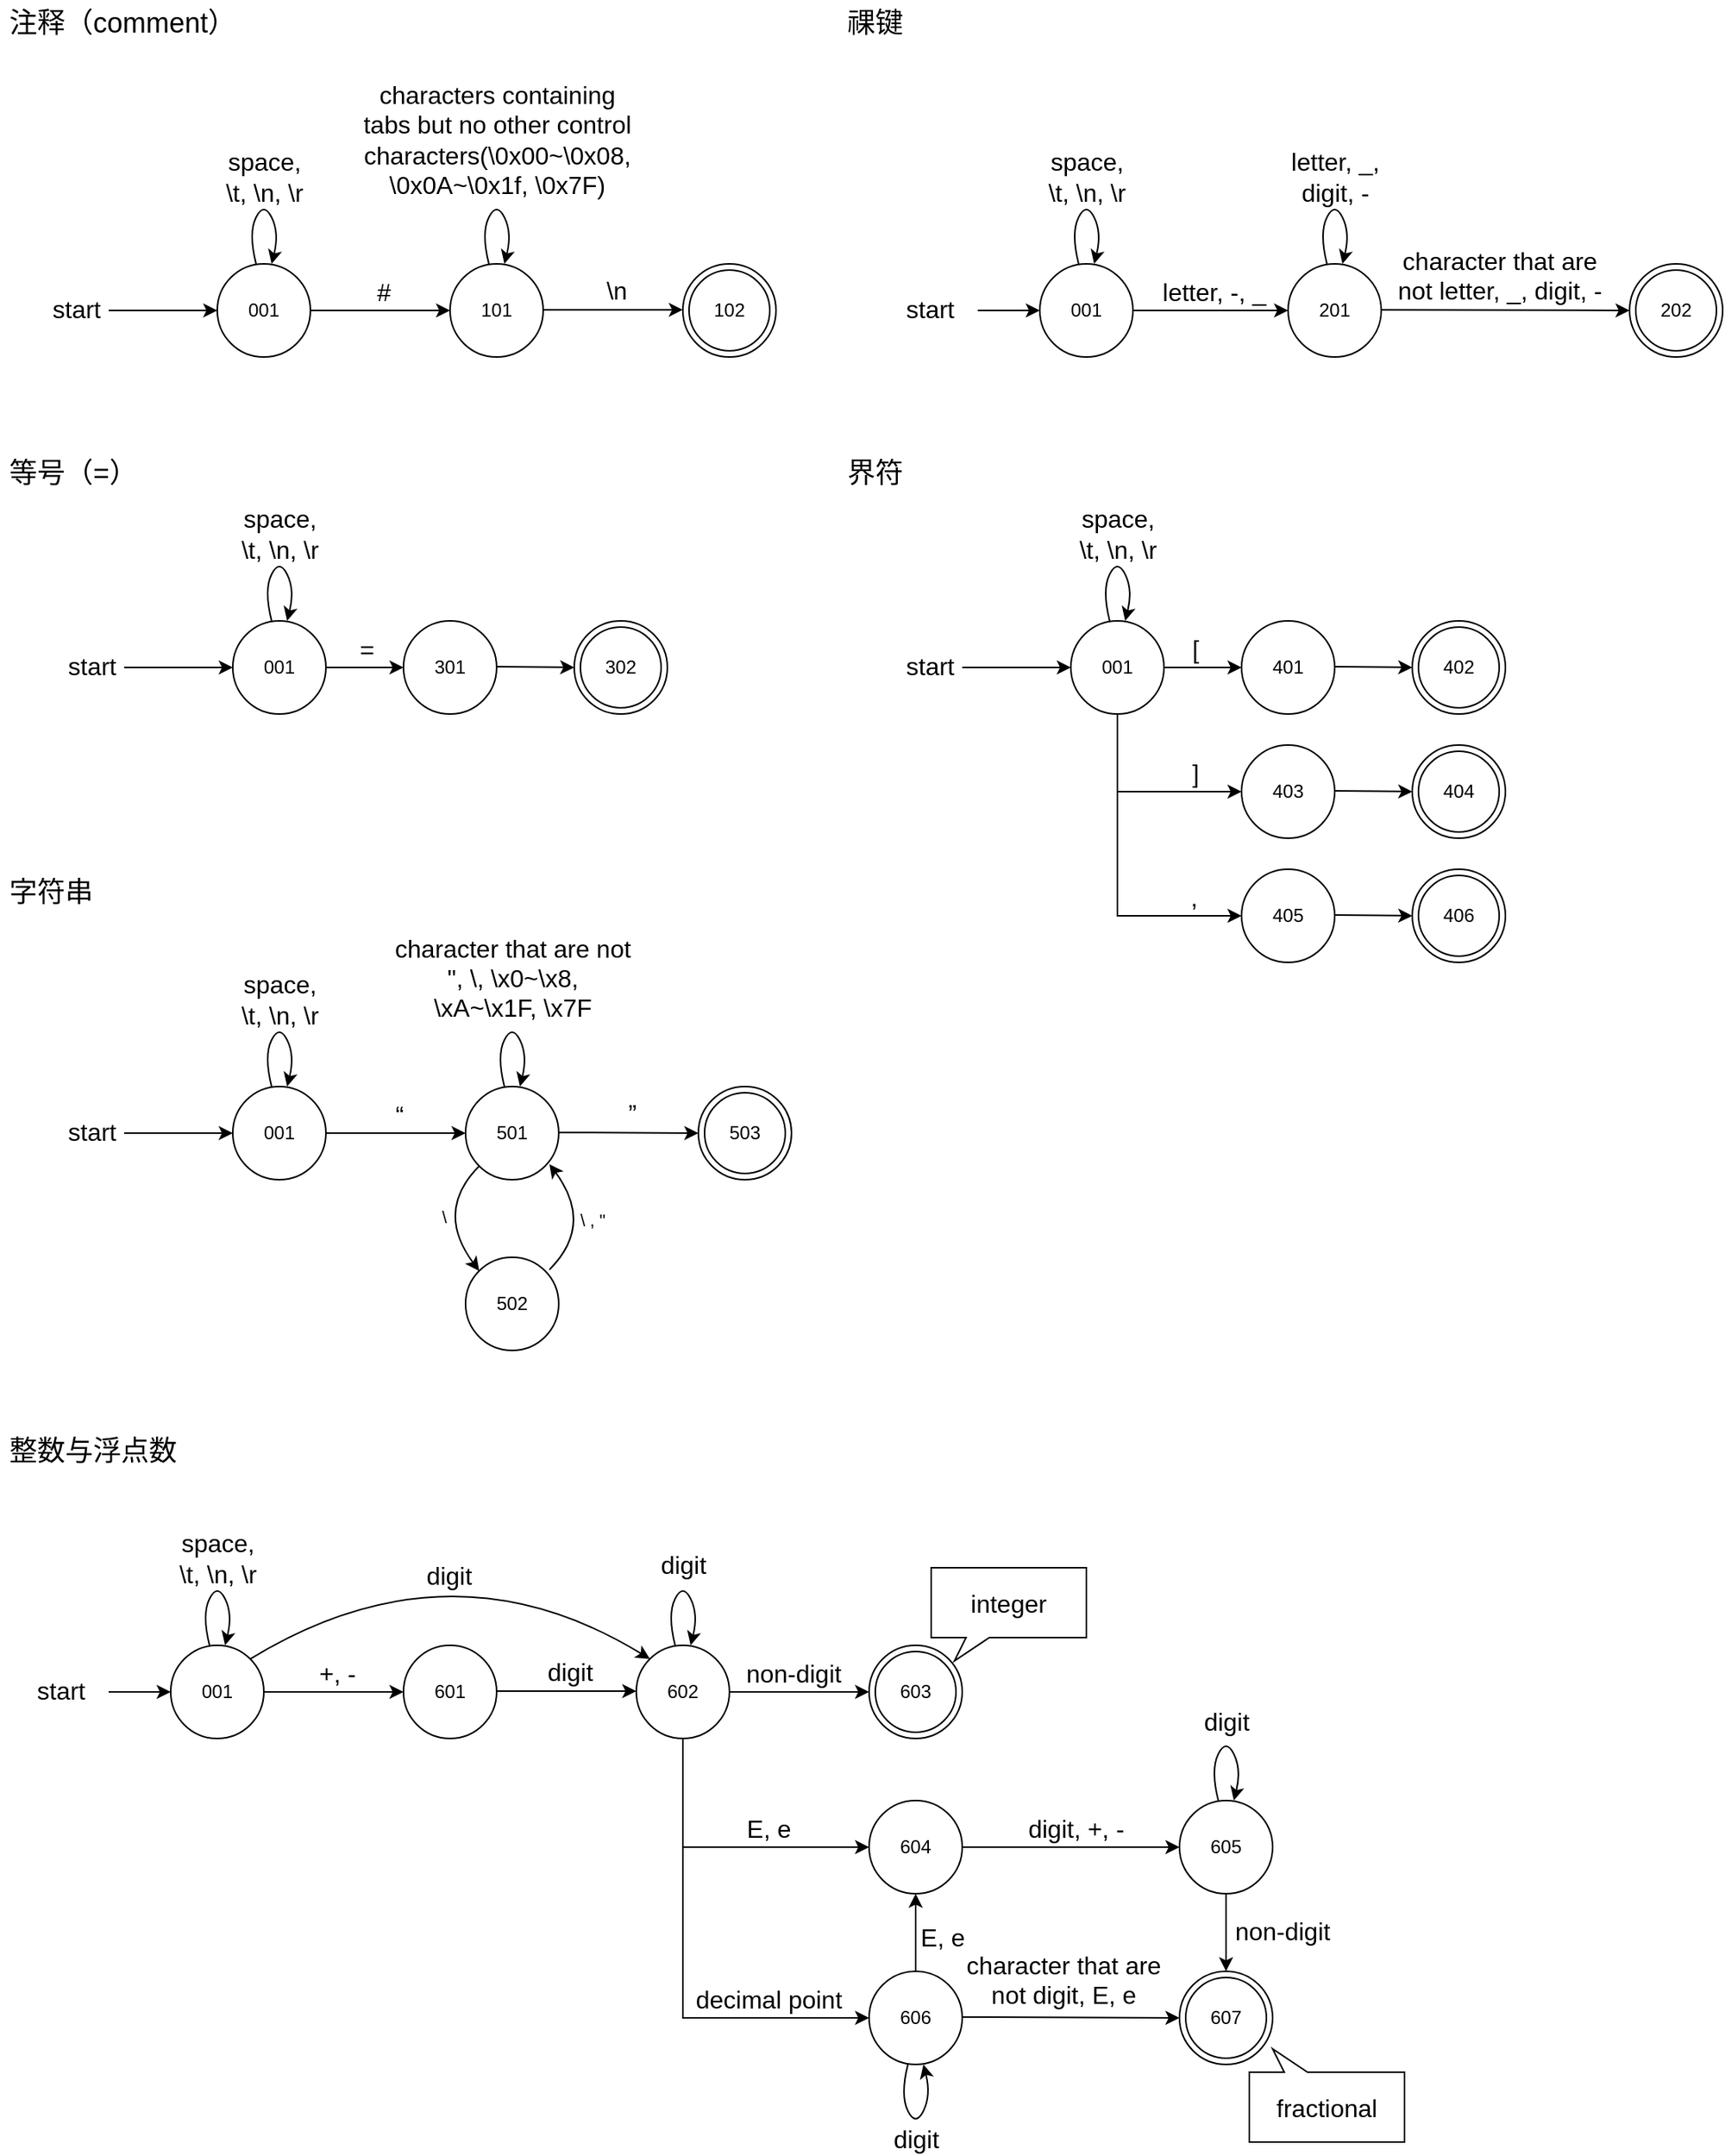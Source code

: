 <mxfile version="22.1.2" type="device">
  <diagram name="第 1 页" id="ydRHRouhvx54ArjkyRwV">
    <mxGraphModel dx="1231" dy="767" grid="1" gridSize="10" guides="1" tooltips="1" connect="1" arrows="1" fold="1" page="1" pageScale="1" pageWidth="1169" pageHeight="1654" math="0" shadow="0">
      <root>
        <mxCell id="0" />
        <mxCell id="1" parent="0" />
        <mxCell id="yDTgXF9lxVvC0tkeASpY-1" value="001" style="shape=ellipse;html=1;dashed=0;whiteSpace=wrap;aspect=fixed;perimeter=ellipsePerimeter;" parent="1" vertex="1">
          <mxGeometry x="180" y="210" width="60" height="60" as="geometry" />
        </mxCell>
        <mxCell id="yDTgXF9lxVvC0tkeASpY-2" value="" style="endArrow=classic;html=1;rounded=0;entryX=0;entryY=0.5;entryDx=0;entryDy=0;" parent="1" target="yDTgXF9lxVvC0tkeASpY-1" edge="1">
          <mxGeometry width="50" height="50" relative="1" as="geometry">
            <mxPoint x="110" y="240" as="sourcePoint" />
            <mxPoint x="90" y="230" as="targetPoint" />
          </mxGeometry>
        </mxCell>
        <mxCell id="yDTgXF9lxVvC0tkeASpY-7" value="start" style="edgeLabel;html=1;align=right;verticalAlign=middle;resizable=0;points=[];fontSize=16;spacingLeft=0;spacingRight=27;" parent="yDTgXF9lxVvC0tkeASpY-2" vertex="1" connectable="0">
          <mxGeometry x="-0.371" y="1" relative="1" as="geometry">
            <mxPoint as="offset" />
          </mxGeometry>
        </mxCell>
        <mxCell id="yDTgXF9lxVvC0tkeASpY-8" value="101" style="shape=ellipse;html=1;dashed=0;whiteSpace=wrap;aspect=fixed;perimeter=ellipsePerimeter;" parent="1" vertex="1">
          <mxGeometry x="330" y="210" width="60" height="60" as="geometry" />
        </mxCell>
        <mxCell id="yDTgXF9lxVvC0tkeASpY-13" value="" style="endArrow=classic;html=1;rounded=0;exitX=1;exitY=0.5;exitDx=0;exitDy=0;" parent="1" source="yDTgXF9lxVvC0tkeASpY-1" edge="1">
          <mxGeometry width="50" height="50" relative="1" as="geometry">
            <mxPoint x="280" y="250" as="sourcePoint" />
            <mxPoint x="330" y="240" as="targetPoint" />
          </mxGeometry>
        </mxCell>
        <mxCell id="yDTgXF9lxVvC0tkeASpY-14" value="#" style="edgeLabel;html=1;align=center;verticalAlign=bottom;resizable=0;points=[];fontSize=16;" parent="yDTgXF9lxVvC0tkeASpY-13" vertex="1" connectable="0">
          <mxGeometry x="0.044" y="1" relative="1" as="geometry">
            <mxPoint as="offset" />
          </mxGeometry>
        </mxCell>
        <mxCell id="yDTgXF9lxVvC0tkeASpY-15" value="注释（comment）" style="text;strokeColor=none;fillColor=none;align=left;verticalAlign=middle;spacingLeft=4;spacingRight=4;overflow=hidden;points=[[0,0.5],[1,0.5]];portConstraint=eastwest;rotatable=0;whiteSpace=wrap;html=1;fontSize=18;fontFamily=Helvetica;" parent="1" vertex="1">
          <mxGeometry x="40" y="40" width="180" height="30" as="geometry" />
        </mxCell>
        <mxCell id="yDTgXF9lxVvC0tkeASpY-17" value="" style="endArrow=classic;html=1;rounded=0;exitX=1;exitY=0.5;exitDx=0;exitDy=0;" parent="1" edge="1">
          <mxGeometry width="50" height="50" relative="1" as="geometry">
            <mxPoint x="390" y="239.58" as="sourcePoint" />
            <mxPoint x="480" y="239.58" as="targetPoint" />
          </mxGeometry>
        </mxCell>
        <mxCell id="yDTgXF9lxVvC0tkeASpY-18" value="\n" style="edgeLabel;html=1;align=center;verticalAlign=bottom;resizable=0;points=[];fontSize=16;" parent="yDTgXF9lxVvC0tkeASpY-17" vertex="1" connectable="0">
          <mxGeometry x="0.044" y="1" relative="1" as="geometry">
            <mxPoint as="offset" />
          </mxGeometry>
        </mxCell>
        <mxCell id="yDTgXF9lxVvC0tkeASpY-19" value="102" style="ellipse;shape=doubleEllipse;html=1;dashed=0;whiteSpace=wrap;aspect=fixed;" parent="1" vertex="1">
          <mxGeometry x="480" y="210" width="60" height="60" as="geometry" />
        </mxCell>
        <mxCell id="yDTgXF9lxVvC0tkeASpY-20" value="祼键" style="text;strokeColor=none;fillColor=none;align=left;verticalAlign=middle;spacingLeft=4;spacingRight=4;overflow=hidden;points=[[0,0.5],[1,0.5]];portConstraint=eastwest;rotatable=0;whiteSpace=wrap;html=1;fontSize=18;fontFamily=Helvetica;" parent="1" vertex="1">
          <mxGeometry x="580" y="40" width="180" height="30" as="geometry" />
        </mxCell>
        <mxCell id="yDTgXF9lxVvC0tkeASpY-21" value="001" style="shape=ellipse;html=1;dashed=0;whiteSpace=wrap;aspect=fixed;perimeter=ellipsePerimeter;" parent="1" vertex="1">
          <mxGeometry x="710" y="210" width="60" height="60" as="geometry" />
        </mxCell>
        <mxCell id="yDTgXF9lxVvC0tkeASpY-22" value="" style="endArrow=classic;html=1;rounded=0;entryX=0;entryY=0.5;entryDx=0;entryDy=0;" parent="1" target="yDTgXF9lxVvC0tkeASpY-21" edge="1">
          <mxGeometry width="50" height="50" relative="1" as="geometry">
            <mxPoint x="670" y="240" as="sourcePoint" />
            <mxPoint x="650" y="230" as="targetPoint" />
          </mxGeometry>
        </mxCell>
        <mxCell id="yDTgXF9lxVvC0tkeASpY-23" value="start" style="edgeLabel;html=1;align=right;verticalAlign=middle;resizable=0;points=[];fontSize=16;spacingLeft=0;spacingRight=27;" parent="yDTgXF9lxVvC0tkeASpY-22" vertex="1" connectable="0">
          <mxGeometry x="-0.371" y="1" relative="1" as="geometry">
            <mxPoint as="offset" />
          </mxGeometry>
        </mxCell>
        <mxCell id="yDTgXF9lxVvC0tkeASpY-26" value="201" style="shape=ellipse;html=1;dashed=0;whiteSpace=wrap;aspect=fixed;perimeter=ellipsePerimeter;" parent="1" vertex="1">
          <mxGeometry x="870" y="210" width="60" height="60" as="geometry" />
        </mxCell>
        <mxCell id="yDTgXF9lxVvC0tkeASpY-29" value="" style="endArrow=classic;html=1;rounded=0;exitX=1;exitY=0.5;exitDx=0;exitDy=0;entryX=0;entryY=0.5;entryDx=0;entryDy=0;" parent="1" source="yDTgXF9lxVvC0tkeASpY-21" target="yDTgXF9lxVvC0tkeASpY-26" edge="1">
          <mxGeometry width="50" height="50" relative="1" as="geometry">
            <mxPoint x="810" y="250" as="sourcePoint" />
            <mxPoint x="860" y="240" as="targetPoint" />
          </mxGeometry>
        </mxCell>
        <mxCell id="yDTgXF9lxVvC0tkeASpY-30" value="letter, -, _" style="edgeLabel;html=1;align=center;verticalAlign=bottom;resizable=0;points=[];fontSize=16;" parent="yDTgXF9lxVvC0tkeASpY-29" vertex="1" connectable="0">
          <mxGeometry x="0.044" y="1" relative="1" as="geometry">
            <mxPoint as="offset" />
          </mxGeometry>
        </mxCell>
        <mxCell id="yDTgXF9lxVvC0tkeASpY-31" value="" style="endArrow=classic;html=1;rounded=0;exitX=1;exitY=0.5;exitDx=0;exitDy=0;entryX=0;entryY=0.5;entryDx=0;entryDy=0;" parent="1" target="yDTgXF9lxVvC0tkeASpY-33" edge="1">
          <mxGeometry width="50" height="50" relative="1" as="geometry">
            <mxPoint x="930" y="239.58" as="sourcePoint" />
            <mxPoint x="1080" y="240" as="targetPoint" />
          </mxGeometry>
        </mxCell>
        <mxCell id="yDTgXF9lxVvC0tkeASpY-32" value="character that are&lt;br&gt;not letter, _, digit, -" style="edgeLabel;html=1;align=center;verticalAlign=bottom;resizable=0;points=[];fontSize=16;" parent="yDTgXF9lxVvC0tkeASpY-31" vertex="1" connectable="0">
          <mxGeometry x="0.044" y="1" relative="1" as="geometry">
            <mxPoint x="-8" as="offset" />
          </mxGeometry>
        </mxCell>
        <mxCell id="yDTgXF9lxVvC0tkeASpY-33" value="202" style="ellipse;shape=doubleEllipse;html=1;dashed=0;whiteSpace=wrap;aspect=fixed;" parent="1" vertex="1">
          <mxGeometry x="1090" y="210" width="60" height="60" as="geometry" />
        </mxCell>
        <mxCell id="1reYvSgFalXxQbGU-dyz-1" value="等号（=）" style="text;strokeColor=none;fillColor=none;align=left;verticalAlign=middle;spacingLeft=4;spacingRight=4;overflow=hidden;points=[[0,0.5],[1,0.5]];portConstraint=eastwest;rotatable=0;whiteSpace=wrap;html=1;fontSize=18;fontFamily=Helvetica;" parent="1" vertex="1">
          <mxGeometry x="40" y="330" width="180" height="30" as="geometry" />
        </mxCell>
        <mxCell id="1reYvSgFalXxQbGU-dyz-2" value="001" style="shape=ellipse;html=1;dashed=0;whiteSpace=wrap;aspect=fixed;perimeter=ellipsePerimeter;" parent="1" vertex="1">
          <mxGeometry x="190" y="440" width="60" height="60" as="geometry" />
        </mxCell>
        <mxCell id="1reYvSgFalXxQbGU-dyz-3" value="" style="endArrow=classic;html=1;rounded=0;entryX=0;entryY=0.5;entryDx=0;entryDy=0;" parent="1" target="1reYvSgFalXxQbGU-dyz-2" edge="1">
          <mxGeometry width="50" height="50" relative="1" as="geometry">
            <mxPoint x="120" y="470" as="sourcePoint" />
            <mxPoint x="100" y="460" as="targetPoint" />
          </mxGeometry>
        </mxCell>
        <mxCell id="1reYvSgFalXxQbGU-dyz-4" value="start" style="edgeLabel;html=1;align=right;verticalAlign=middle;resizable=0;points=[];fontSize=16;spacingLeft=0;spacingRight=27;" parent="1reYvSgFalXxQbGU-dyz-3" vertex="1" connectable="0">
          <mxGeometry x="-0.371" y="1" relative="1" as="geometry">
            <mxPoint as="offset" />
          </mxGeometry>
        </mxCell>
        <mxCell id="1reYvSgFalXxQbGU-dyz-10" value="" style="endArrow=classic;html=1;rounded=0;exitX=1;exitY=0.5;exitDx=0;exitDy=0;" parent="1" source="1reYvSgFalXxQbGU-dyz-2" edge="1">
          <mxGeometry width="50" height="50" relative="1" as="geometry">
            <mxPoint x="290" y="480" as="sourcePoint" />
            <mxPoint x="300" y="470" as="targetPoint" />
          </mxGeometry>
        </mxCell>
        <mxCell id="1reYvSgFalXxQbGU-dyz-11" value="=" style="edgeLabel;html=1;align=center;verticalAlign=bottom;resizable=0;points=[];fontSize=16;" parent="1reYvSgFalXxQbGU-dyz-10" vertex="1" connectable="0">
          <mxGeometry x="0.044" y="1" relative="1" as="geometry">
            <mxPoint as="offset" />
          </mxGeometry>
        </mxCell>
        <mxCell id="1reYvSgFalXxQbGU-dyz-14" value="302" style="ellipse;shape=doubleEllipse;html=1;dashed=0;whiteSpace=wrap;aspect=fixed;" parent="1" vertex="1">
          <mxGeometry x="410" y="440" width="60" height="60" as="geometry" />
        </mxCell>
        <mxCell id="kXEB3z6f9b4JCnpc9aBb-1" value="" style="curved=1;endArrow=classic;html=1;rounded=0;" parent="1" edge="1">
          <mxGeometry width="50" height="50" relative="1" as="geometry">
            <mxPoint x="735" y="210" as="sourcePoint" />
            <mxPoint x="745" y="210" as="targetPoint" />
            <Array as="points">
              <mxPoint x="730" y="190" />
              <mxPoint x="740" y="170" />
              <mxPoint x="750" y="190" />
            </Array>
          </mxGeometry>
        </mxCell>
        <mxCell id="kXEB3z6f9b4JCnpc9aBb-2" value="&lt;font style=&quot;font-size: 16px;&quot;&gt;space,&lt;br&gt;\t, \n, \r&lt;/font&gt;" style="edgeLabel;html=1;align=center;verticalAlign=middle;resizable=0;points=[];" parent="kXEB3z6f9b4JCnpc9aBb-1" vertex="1" connectable="0">
          <mxGeometry x="-0.109" y="-2" relative="1" as="geometry">
            <mxPoint y="-21" as="offset" />
          </mxGeometry>
        </mxCell>
        <mxCell id="-TnN5JCZgHY5600e-ZZc-1" value="" style="curved=1;endArrow=classic;html=1;rounded=0;" parent="1" edge="1">
          <mxGeometry width="50" height="50" relative="1" as="geometry">
            <mxPoint x="895" y="210" as="sourcePoint" />
            <mxPoint x="905" y="210" as="targetPoint" />
            <Array as="points">
              <mxPoint x="890" y="190" />
              <mxPoint x="900" y="170" />
              <mxPoint x="910" y="190" />
            </Array>
          </mxGeometry>
        </mxCell>
        <mxCell id="-TnN5JCZgHY5600e-ZZc-2" value="&lt;font style=&quot;font-size: 16px;&quot;&gt;letter, _,&lt;br&gt;digit, -&lt;/font&gt;" style="edgeLabel;html=1;align=center;verticalAlign=middle;resizable=0;points=[];" parent="-TnN5JCZgHY5600e-ZZc-1" vertex="1" connectable="0">
          <mxGeometry x="-0.109" y="-2" relative="1" as="geometry">
            <mxPoint y="-21" as="offset" />
          </mxGeometry>
        </mxCell>
        <mxCell id="YWwLurKodPm_dzBVVLT7-1" value="" style="curved=1;endArrow=classic;html=1;rounded=0;" parent="1" edge="1">
          <mxGeometry width="50" height="50" relative="1" as="geometry">
            <mxPoint x="205" y="210" as="sourcePoint" />
            <mxPoint x="215" y="210" as="targetPoint" />
            <Array as="points">
              <mxPoint x="200" y="190" />
              <mxPoint x="210" y="170" />
              <mxPoint x="220" y="190" />
            </Array>
          </mxGeometry>
        </mxCell>
        <mxCell id="YWwLurKodPm_dzBVVLT7-2" value="&lt;font style=&quot;font-size: 16px;&quot;&gt;space,&lt;br&gt;\t, \n, \r&lt;/font&gt;" style="edgeLabel;html=1;align=center;verticalAlign=middle;resizable=0;points=[];" parent="YWwLurKodPm_dzBVVLT7-1" vertex="1" connectable="0">
          <mxGeometry x="-0.109" y="-2" relative="1" as="geometry">
            <mxPoint y="-21" as="offset" />
          </mxGeometry>
        </mxCell>
        <mxCell id="YWwLurKodPm_dzBVVLT7-3" value="" style="curved=1;endArrow=classic;html=1;rounded=0;spacing=0;verticalAlign=middle;" parent="1" edge="1">
          <mxGeometry width="50" height="50" relative="1" as="geometry">
            <mxPoint x="355" y="210" as="sourcePoint" />
            <mxPoint x="365" y="210" as="targetPoint" />
            <Array as="points">
              <mxPoint x="350" y="190" />
              <mxPoint x="360" y="170" />
              <mxPoint x="370" y="190" />
            </Array>
          </mxGeometry>
        </mxCell>
        <mxCell id="YWwLurKodPm_dzBVVLT7-4" value="&lt;font style=&quot;font-size: 16px;&quot;&gt;characters containing&lt;br style=&quot;border-color: var(--border-color);&quot;&gt;tabs but no other control&lt;br style=&quot;border-color: var(--border-color);&quot;&gt;characters(\0x00~\0x08,&lt;br style=&quot;border-color: var(--border-color);&quot;&gt;\0x0A~\0x1f, \0x7F)&lt;/font&gt;" style="edgeLabel;html=1;align=center;verticalAlign=middle;resizable=0;points=[];" parent="YWwLurKodPm_dzBVVLT7-3" vertex="1" connectable="0">
          <mxGeometry x="-0.109" y="-2" relative="1" as="geometry">
            <mxPoint y="-45" as="offset" />
          </mxGeometry>
        </mxCell>
        <mxCell id="jTsITOciqbAImkjD2ael-2" value="" style="curved=1;endArrow=classic;html=1;rounded=0;" parent="1" edge="1">
          <mxGeometry width="50" height="50" relative="1" as="geometry">
            <mxPoint x="215" y="440" as="sourcePoint" />
            <mxPoint x="225" y="440" as="targetPoint" />
            <Array as="points">
              <mxPoint x="210" y="420" />
              <mxPoint x="220" y="400" />
              <mxPoint x="230" y="420" />
            </Array>
          </mxGeometry>
        </mxCell>
        <mxCell id="jTsITOciqbAImkjD2ael-3" value="&lt;font style=&quot;font-size: 16px;&quot;&gt;space,&lt;br&gt;\t, \n, \r&lt;/font&gt;" style="edgeLabel;html=1;align=center;verticalAlign=middle;resizable=0;points=[];" parent="jTsITOciqbAImkjD2ael-2" vertex="1" connectable="0">
          <mxGeometry x="-0.109" y="-2" relative="1" as="geometry">
            <mxPoint y="-21" as="offset" />
          </mxGeometry>
        </mxCell>
        <mxCell id="MsgvqJ762t6YQcJP-yqz-20" value="字符串" style="text;strokeColor=none;fillColor=none;align=left;verticalAlign=middle;spacingLeft=4;spacingRight=4;overflow=hidden;points=[[0,0.5],[1,0.5]];portConstraint=eastwest;rotatable=0;whiteSpace=wrap;html=1;fontSize=18;fontFamily=Helvetica;" parent="1" vertex="1">
          <mxGeometry x="40" y="600" width="180" height="30" as="geometry" />
        </mxCell>
        <mxCell id="MsgvqJ762t6YQcJP-yqz-21" value="001" style="shape=ellipse;html=1;dashed=0;whiteSpace=wrap;aspect=fixed;perimeter=ellipsePerimeter;" parent="1" vertex="1">
          <mxGeometry x="190" y="740" width="60" height="60" as="geometry" />
        </mxCell>
        <mxCell id="MsgvqJ762t6YQcJP-yqz-22" value="" style="endArrow=classic;html=1;rounded=0;entryX=0;entryY=0.5;entryDx=0;entryDy=0;" parent="1" target="MsgvqJ762t6YQcJP-yqz-21" edge="1">
          <mxGeometry width="50" height="50" relative="1" as="geometry">
            <mxPoint x="120" y="770" as="sourcePoint" />
            <mxPoint x="100" y="760" as="targetPoint" />
          </mxGeometry>
        </mxCell>
        <mxCell id="MsgvqJ762t6YQcJP-yqz-23" value="start" style="edgeLabel;html=1;align=right;verticalAlign=middle;resizable=0;points=[];fontSize=16;spacingLeft=0;spacingRight=27;" parent="MsgvqJ762t6YQcJP-yqz-22" vertex="1" connectable="0">
          <mxGeometry x="-0.371" y="1" relative="1" as="geometry">
            <mxPoint as="offset" />
          </mxGeometry>
        </mxCell>
        <mxCell id="MsgvqJ762t6YQcJP-yqz-24" value="501" style="shape=ellipse;html=1;dashed=0;whiteSpace=wrap;aspect=fixed;perimeter=ellipsePerimeter;" parent="1" vertex="1">
          <mxGeometry x="340" y="740" width="60" height="60" as="geometry" />
        </mxCell>
        <mxCell id="MsgvqJ762t6YQcJP-yqz-25" value="" style="endArrow=classic;html=1;rounded=0;exitX=1;exitY=0.5;exitDx=0;exitDy=0;" parent="1" source="MsgvqJ762t6YQcJP-yqz-21" edge="1">
          <mxGeometry width="50" height="50" relative="1" as="geometry">
            <mxPoint x="290" y="780" as="sourcePoint" />
            <mxPoint x="340" y="770" as="targetPoint" />
          </mxGeometry>
        </mxCell>
        <mxCell id="MsgvqJ762t6YQcJP-yqz-26" value="“" style="edgeLabel;html=1;align=center;verticalAlign=bottom;resizable=0;points=[];fontSize=16;" parent="MsgvqJ762t6YQcJP-yqz-25" vertex="1" connectable="0">
          <mxGeometry x="0.044" y="1" relative="1" as="geometry">
            <mxPoint as="offset" />
          </mxGeometry>
        </mxCell>
        <mxCell id="MsgvqJ762t6YQcJP-yqz-27" value="" style="endArrow=classic;html=1;rounded=0;exitX=1;exitY=0.5;exitDx=0;exitDy=0;entryX=0;entryY=0.5;entryDx=0;entryDy=0;" parent="1" target="MsgvqJ762t6YQcJP-yqz-29" edge="1">
          <mxGeometry width="50" height="50" relative="1" as="geometry">
            <mxPoint x="400" y="769.58" as="sourcePoint" />
            <mxPoint x="550" y="770" as="targetPoint" />
          </mxGeometry>
        </mxCell>
        <mxCell id="MsgvqJ762t6YQcJP-yqz-28" value="”" style="edgeLabel;html=1;align=center;verticalAlign=bottom;resizable=0;points=[];fontSize=16;" parent="MsgvqJ762t6YQcJP-yqz-27" vertex="1" connectable="0">
          <mxGeometry x="0.044" y="1" relative="1" as="geometry">
            <mxPoint as="offset" />
          </mxGeometry>
        </mxCell>
        <mxCell id="MsgvqJ762t6YQcJP-yqz-29" value="503" style="ellipse;shape=doubleEllipse;html=1;dashed=0;whiteSpace=wrap;aspect=fixed;" parent="1" vertex="1">
          <mxGeometry x="490" y="740" width="60" height="60" as="geometry" />
        </mxCell>
        <mxCell id="MsgvqJ762t6YQcJP-yqz-30" value="" style="curved=1;endArrow=classic;html=1;rounded=0;" parent="1" edge="1">
          <mxGeometry width="50" height="50" relative="1" as="geometry">
            <mxPoint x="215" y="740" as="sourcePoint" />
            <mxPoint x="225" y="740" as="targetPoint" />
            <Array as="points">
              <mxPoint x="210" y="720" />
              <mxPoint x="220" y="700" />
              <mxPoint x="230" y="720" />
            </Array>
          </mxGeometry>
        </mxCell>
        <mxCell id="MsgvqJ762t6YQcJP-yqz-31" value="&lt;font style=&quot;font-size: 16px;&quot;&gt;space,&lt;br&gt;\t, \n, \r&lt;/font&gt;" style="edgeLabel;html=1;align=center;verticalAlign=middle;resizable=0;points=[];" parent="MsgvqJ762t6YQcJP-yqz-30" vertex="1" connectable="0">
          <mxGeometry x="-0.109" y="-2" relative="1" as="geometry">
            <mxPoint y="-21" as="offset" />
          </mxGeometry>
        </mxCell>
        <mxCell id="MsgvqJ762t6YQcJP-yqz-32" value="" style="curved=1;endArrow=classic;html=1;rounded=0;" parent="1" edge="1">
          <mxGeometry width="50" height="50" relative="1" as="geometry">
            <mxPoint x="365" y="740" as="sourcePoint" />
            <mxPoint x="375" y="740" as="targetPoint" />
            <Array as="points">
              <mxPoint x="360" y="720" />
              <mxPoint x="370" y="700" />
              <mxPoint x="380" y="720" />
            </Array>
          </mxGeometry>
        </mxCell>
        <mxCell id="MsgvqJ762t6YQcJP-yqz-33" value="&lt;span style=&quot;font-size: 16px;&quot;&gt;character that are not&lt;br&gt;&quot;, \, \x0~\x8,&lt;br&gt;\xA~\x1F, \x7F&lt;br&gt;&lt;/span&gt;" style="edgeLabel;html=1;align=center;verticalAlign=middle;resizable=0;points=[];" parent="MsgvqJ762t6YQcJP-yqz-32" vertex="1" connectable="0">
          <mxGeometry x="-0.109" y="-2" relative="1" as="geometry">
            <mxPoint y="-35" as="offset" />
          </mxGeometry>
        </mxCell>
        <mxCell id="MsgvqJ762t6YQcJP-yqz-34" value="502" style="shape=ellipse;html=1;dashed=0;whiteSpace=wrap;aspect=fixed;perimeter=ellipsePerimeter;" parent="1" vertex="1">
          <mxGeometry x="340" y="850" width="60" height="60" as="geometry" />
        </mxCell>
        <mxCell id="MsgvqJ762t6YQcJP-yqz-35" value="" style="curved=1;endArrow=classic;html=1;rounded=0;exitX=0;exitY=1;exitDx=0;exitDy=0;entryX=0;entryY=0;entryDx=0;entryDy=0;" parent="1" source="MsgvqJ762t6YQcJP-yqz-24" target="MsgvqJ762t6YQcJP-yqz-34" edge="1">
          <mxGeometry width="50" height="50" relative="1" as="geometry">
            <mxPoint x="260" y="880" as="sourcePoint" />
            <mxPoint x="310" y="830" as="targetPoint" />
            <Array as="points">
              <mxPoint x="320" y="820" />
            </Array>
          </mxGeometry>
        </mxCell>
        <mxCell id="MsgvqJ762t6YQcJP-yqz-36" value="\&amp;nbsp;" style="edgeLabel;html=1;align=right;verticalAlign=middle;resizable=0;points=[];" parent="MsgvqJ762t6YQcJP-yqz-35" vertex="1" connectable="0">
          <mxGeometry x="0.131" y="7" relative="1" as="geometry">
            <mxPoint as="offset" />
          </mxGeometry>
        </mxCell>
        <mxCell id="MsgvqJ762t6YQcJP-yqz-37" value="" style="curved=1;endArrow=classic;html=1;rounded=0;exitX=0;exitY=1;exitDx=0;exitDy=0;entryX=0;entryY=0;entryDx=0;entryDy=0;" parent="1" edge="1">
          <mxGeometry width="50" height="50" relative="1" as="geometry">
            <mxPoint x="394" y="858.0" as="sourcePoint" />
            <mxPoint x="394" y="790.0" as="targetPoint" />
            <Array as="points">
              <mxPoint x="423" y="829.0" />
            </Array>
          </mxGeometry>
        </mxCell>
        <mxCell id="MsgvqJ762t6YQcJP-yqz-38" value="\ , &quot;" style="edgeLabel;html=1;align=left;verticalAlign=middle;resizable=0;points=[];" parent="MsgvqJ762t6YQcJP-yqz-37" vertex="1" connectable="0">
          <mxGeometry x="0.131" y="7" relative="1" as="geometry">
            <mxPoint as="offset" />
          </mxGeometry>
        </mxCell>
        <mxCell id="kHz1uulD1xR3vWpID-sE-1" value="整数与浮点数" style="text;strokeColor=none;fillColor=none;align=left;verticalAlign=middle;spacingLeft=4;spacingRight=4;overflow=hidden;points=[[0,0.5],[1,0.5]];portConstraint=eastwest;rotatable=0;whiteSpace=wrap;html=1;fontSize=18;fontFamily=Helvetica;" parent="1" vertex="1">
          <mxGeometry x="40" y="960" width="260" height="30" as="geometry" />
        </mxCell>
        <mxCell id="kHz1uulD1xR3vWpID-sE-2" value="001" style="shape=ellipse;html=1;dashed=0;whiteSpace=wrap;aspect=fixed;perimeter=ellipsePerimeter;" parent="1" vertex="1">
          <mxGeometry x="150" y="1100" width="60" height="60" as="geometry" />
        </mxCell>
        <mxCell id="kHz1uulD1xR3vWpID-sE-3" value="" style="endArrow=classic;html=1;rounded=0;entryX=0;entryY=0.5;entryDx=0;entryDy=0;" parent="1" target="kHz1uulD1xR3vWpID-sE-2" edge="1">
          <mxGeometry width="50" height="50" relative="1" as="geometry">
            <mxPoint x="110" y="1130" as="sourcePoint" />
            <mxPoint x="60" y="1120" as="targetPoint" />
          </mxGeometry>
        </mxCell>
        <mxCell id="kHz1uulD1xR3vWpID-sE-4" value="start" style="edgeLabel;html=1;align=right;verticalAlign=middle;resizable=0;points=[];fontSize=16;spacingLeft=0;spacingRight=27;" parent="kHz1uulD1xR3vWpID-sE-3" vertex="1" connectable="0">
          <mxGeometry x="-0.371" y="1" relative="1" as="geometry">
            <mxPoint as="offset" />
          </mxGeometry>
        </mxCell>
        <mxCell id="kHz1uulD1xR3vWpID-sE-5" value="601" style="shape=ellipse;html=1;dashed=0;whiteSpace=wrap;aspect=fixed;perimeter=ellipsePerimeter;" parent="1" vertex="1">
          <mxGeometry x="300" y="1100" width="60" height="60" as="geometry" />
        </mxCell>
        <mxCell id="kHz1uulD1xR3vWpID-sE-6" value="" style="endArrow=classic;html=1;rounded=0;exitX=1;exitY=0.5;exitDx=0;exitDy=0;" parent="1" source="kHz1uulD1xR3vWpID-sE-2" edge="1">
          <mxGeometry width="50" height="50" relative="1" as="geometry">
            <mxPoint x="250" y="1140" as="sourcePoint" />
            <mxPoint x="300" y="1130" as="targetPoint" />
          </mxGeometry>
        </mxCell>
        <mxCell id="kHz1uulD1xR3vWpID-sE-7" value="+, -" style="edgeLabel;html=1;align=center;verticalAlign=bottom;resizable=0;points=[];fontSize=16;" parent="kHz1uulD1xR3vWpID-sE-6" vertex="1" connectable="0">
          <mxGeometry x="0.044" y="1" relative="1" as="geometry">
            <mxPoint as="offset" />
          </mxGeometry>
        </mxCell>
        <mxCell id="kHz1uulD1xR3vWpID-sE-11" value="" style="curved=1;endArrow=classic;html=1;rounded=0;" parent="1" edge="1">
          <mxGeometry width="50" height="50" relative="1" as="geometry">
            <mxPoint x="175" y="1100" as="sourcePoint" />
            <mxPoint x="185" y="1100" as="targetPoint" />
            <Array as="points">
              <mxPoint x="170" y="1080" />
              <mxPoint x="180" y="1060" />
              <mxPoint x="190" y="1080" />
            </Array>
          </mxGeometry>
        </mxCell>
        <mxCell id="kHz1uulD1xR3vWpID-sE-12" value="&lt;font style=&quot;font-size: 16px;&quot;&gt;space,&lt;br&gt;\t, \n, \r&lt;/font&gt;" style="edgeLabel;html=1;align=center;verticalAlign=middle;resizable=0;points=[];" parent="kHz1uulD1xR3vWpID-sE-11" vertex="1" connectable="0">
          <mxGeometry x="-0.109" y="-2" relative="1" as="geometry">
            <mxPoint y="-21" as="offset" />
          </mxGeometry>
        </mxCell>
        <mxCell id="kHz1uulD1xR3vWpID-sE-13" value="" style="curved=1;endArrow=classic;html=1;rounded=0;" parent="1" edge="1">
          <mxGeometry width="50" height="50" relative="1" as="geometry">
            <mxPoint x="475" y="1100" as="sourcePoint" />
            <mxPoint x="485" y="1100" as="targetPoint" />
            <Array as="points">
              <mxPoint x="470" y="1080" />
              <mxPoint x="480" y="1060" />
              <mxPoint x="490" y="1080" />
            </Array>
          </mxGeometry>
        </mxCell>
        <mxCell id="kHz1uulD1xR3vWpID-sE-14" value="&lt;span style=&quot;font-size: 16px;&quot;&gt;digit&lt;/span&gt;" style="edgeLabel;html=1;align=center;verticalAlign=middle;resizable=0;points=[];" parent="kHz1uulD1xR3vWpID-sE-13" vertex="1" connectable="0">
          <mxGeometry x="-0.109" y="-2" relative="1" as="geometry">
            <mxPoint y="-17" as="offset" />
          </mxGeometry>
        </mxCell>
        <mxCell id="kHz1uulD1xR3vWpID-sE-18" value="" style="endArrow=classic;html=1;rounded=0;exitX=1;exitY=0.5;exitDx=0;exitDy=0;entryX=0;entryY=0.5;entryDx=0;entryDy=0;" parent="1" target="kHz1uulD1xR3vWpID-sE-20" edge="1">
          <mxGeometry width="50" height="50" relative="1" as="geometry">
            <mxPoint x="510" y="1130" as="sourcePoint" />
            <mxPoint x="600" y="1284.92" as="targetPoint" />
          </mxGeometry>
        </mxCell>
        <mxCell id="kHz1uulD1xR3vWpID-sE-19" value="non-digit" style="edgeLabel;html=1;align=center;verticalAlign=bottom;resizable=0;points=[];fontSize=16;" parent="kHz1uulD1xR3vWpID-sE-18" vertex="1" connectable="0">
          <mxGeometry x="0.044" y="1" relative="1" as="geometry">
            <mxPoint x="-6" as="offset" />
          </mxGeometry>
        </mxCell>
        <mxCell id="kHz1uulD1xR3vWpID-sE-20" value="603" style="ellipse;shape=doubleEllipse;html=1;dashed=0;whiteSpace=wrap;aspect=fixed;" parent="1" vertex="1">
          <mxGeometry x="600" y="1100" width="60" height="60" as="geometry" />
        </mxCell>
        <mxCell id="m8gMNXp1yhDJ-ukcLH94-1" value="602" style="shape=ellipse;html=1;dashed=0;whiteSpace=wrap;aspect=fixed;perimeter=ellipsePerimeter;" parent="1" vertex="1">
          <mxGeometry x="450" y="1100" width="60" height="60" as="geometry" />
        </mxCell>
        <mxCell id="m8gMNXp1yhDJ-ukcLH94-2" value="" style="endArrow=classic;html=1;rounded=0;exitX=1;exitY=0.5;exitDx=0;exitDy=0;entryX=0;entryY=0.5;entryDx=0;entryDy=0;" parent="1" edge="1">
          <mxGeometry width="50" height="50" relative="1" as="geometry">
            <mxPoint x="360" y="1129.5" as="sourcePoint" />
            <mxPoint x="450" y="1129.5" as="targetPoint" />
          </mxGeometry>
        </mxCell>
        <mxCell id="m8gMNXp1yhDJ-ukcLH94-3" value="digit" style="edgeLabel;html=1;align=center;verticalAlign=bottom;resizable=0;points=[];fontSize=16;" parent="m8gMNXp1yhDJ-ukcLH94-2" vertex="1" connectable="0">
          <mxGeometry x="0.044" y="1" relative="1" as="geometry">
            <mxPoint as="offset" />
          </mxGeometry>
        </mxCell>
        <mxCell id="m8gMNXp1yhDJ-ukcLH94-5" value="" style="curved=1;endArrow=classic;html=1;rounded=0;exitX=1;exitY=0;exitDx=0;exitDy=0;entryX=0;entryY=0;entryDx=0;entryDy=0;" parent="1" source="kHz1uulD1xR3vWpID-sE-2" target="m8gMNXp1yhDJ-ukcLH94-1" edge="1">
          <mxGeometry width="50" height="50" relative="1" as="geometry">
            <mxPoint x="330" y="955" as="sourcePoint" />
            <mxPoint x="330" y="1023" as="targetPoint" />
            <Array as="points">
              <mxPoint x="330" y="1030" />
            </Array>
          </mxGeometry>
        </mxCell>
        <mxCell id="m8gMNXp1yhDJ-ukcLH94-8" value="&lt;font style=&quot;font-size: 16px;&quot;&gt;digit&lt;/font&gt;" style="edgeLabel;html=1;align=center;verticalAlign=middle;resizable=0;points=[];" parent="m8gMNXp1yhDJ-ukcLH94-5" vertex="1" connectable="0">
          <mxGeometry x="-0.139" y="-31" relative="1" as="geometry">
            <mxPoint y="-13" as="offset" />
          </mxGeometry>
        </mxCell>
        <mxCell id="m8gMNXp1yhDJ-ukcLH94-9" value="606" style="shape=ellipse;html=1;dashed=0;whiteSpace=wrap;aspect=fixed;perimeter=ellipsePerimeter;" parent="1" vertex="1">
          <mxGeometry x="600" y="1310" width="60" height="60" as="geometry" />
        </mxCell>
        <mxCell id="m8gMNXp1yhDJ-ukcLH94-12" value="605" style="shape=ellipse;html=1;dashed=0;whiteSpace=wrap;aspect=fixed;perimeter=ellipsePerimeter;" parent="1" vertex="1">
          <mxGeometry x="800" y="1200" width="60" height="60" as="geometry" />
        </mxCell>
        <mxCell id="m8gMNXp1yhDJ-ukcLH94-16" value="604" style="shape=ellipse;html=1;dashed=0;whiteSpace=wrap;aspect=fixed;perimeter=ellipsePerimeter;" parent="1" vertex="1">
          <mxGeometry x="600" y="1200" width="60" height="60" as="geometry" />
        </mxCell>
        <mxCell id="m8gMNXp1yhDJ-ukcLH94-21" value="" style="curved=1;endArrow=classic;html=1;rounded=0;" parent="1" edge="1">
          <mxGeometry width="50" height="50" relative="1" as="geometry">
            <mxPoint x="625" y="1370" as="sourcePoint" />
            <mxPoint x="635" y="1370" as="targetPoint" />
            <Array as="points">
              <mxPoint x="620" y="1390" />
              <mxPoint x="630" y="1410" />
              <mxPoint x="640" y="1390" />
            </Array>
          </mxGeometry>
        </mxCell>
        <mxCell id="m8gMNXp1yhDJ-ukcLH94-22" value="&lt;span style=&quot;font-size: 16px;&quot;&gt;digit&lt;/span&gt;" style="edgeLabel;html=1;align=center;verticalAlign=middle;resizable=0;points=[];" parent="m8gMNXp1yhDJ-ukcLH94-21" vertex="1" connectable="0">
          <mxGeometry x="-0.109" y="-2" relative="1" as="geometry">
            <mxPoint x="4" y="11" as="offset" />
          </mxGeometry>
        </mxCell>
        <mxCell id="m8gMNXp1yhDJ-ukcLH94-25" value="" style="endArrow=classic;html=1;rounded=0;exitX=1;exitY=0.5;exitDx=0;exitDy=0;entryX=0;entryY=0.5;entryDx=0;entryDy=0;" parent="1" target="m8gMNXp1yhDJ-ukcLH94-12" edge="1">
          <mxGeometry width="50" height="50" relative="1" as="geometry">
            <mxPoint x="660" y="1230" as="sourcePoint" />
            <mxPoint x="730" y="1230" as="targetPoint" />
          </mxGeometry>
        </mxCell>
        <mxCell id="m8gMNXp1yhDJ-ukcLH94-26" value="digit, +, -" style="edgeLabel;html=1;align=center;verticalAlign=bottom;resizable=0;points=[];fontSize=16;" parent="m8gMNXp1yhDJ-ukcLH94-25" vertex="1" connectable="0">
          <mxGeometry x="0.044" y="1" relative="1" as="geometry">
            <mxPoint as="offset" />
          </mxGeometry>
        </mxCell>
        <mxCell id="m8gMNXp1yhDJ-ukcLH94-28" value="" style="endArrow=classic;html=1;rounded=0;exitX=1;exitY=0.5;exitDx=0;exitDy=0;entryX=0;entryY=0.5;entryDx=0;entryDy=0;" parent="1" target="m8gMNXp1yhDJ-ukcLH94-35" edge="1">
          <mxGeometry width="50" height="50" relative="1" as="geometry">
            <mxPoint x="660" y="1339.5" as="sourcePoint" />
            <mxPoint x="800" y="1340" as="targetPoint" />
          </mxGeometry>
        </mxCell>
        <mxCell id="m8gMNXp1yhDJ-ukcLH94-29" value="character that are&lt;br&gt;not digit, E, e" style="edgeLabel;html=1;align=center;verticalAlign=bottom;resizable=0;points=[];fontSize=16;" parent="m8gMNXp1yhDJ-ukcLH94-28" vertex="1" connectable="0">
          <mxGeometry x="0.044" y="1" relative="1" as="geometry">
            <mxPoint x="-8" y="-2" as="offset" />
          </mxGeometry>
        </mxCell>
        <mxCell id="m8gMNXp1yhDJ-ukcLH94-30" value="" style="endArrow=classic;html=1;rounded=0;" parent="1" edge="1">
          <mxGeometry width="50" height="50" relative="1" as="geometry">
            <mxPoint x="630" y="1310" as="sourcePoint" />
            <mxPoint x="630" y="1260" as="targetPoint" />
          </mxGeometry>
        </mxCell>
        <mxCell id="m8gMNXp1yhDJ-ukcLH94-31" value="E, e" style="edgeLabel;html=1;align=center;verticalAlign=bottom;resizable=0;points=[];fontSize=16;" parent="m8gMNXp1yhDJ-ukcLH94-30" vertex="1" connectable="0">
          <mxGeometry x="0.044" y="1" relative="1" as="geometry">
            <mxPoint x="18" y="15" as="offset" />
          </mxGeometry>
        </mxCell>
        <mxCell id="m8gMNXp1yhDJ-ukcLH94-33" value="" style="curved=1;endArrow=classic;html=1;rounded=0;" parent="1" edge="1">
          <mxGeometry width="50" height="50" relative="1" as="geometry">
            <mxPoint x="825" y="1200" as="sourcePoint" />
            <mxPoint x="835" y="1200" as="targetPoint" />
            <Array as="points">
              <mxPoint x="820" y="1180" />
              <mxPoint x="830" y="1160" />
              <mxPoint x="840" y="1180" />
            </Array>
          </mxGeometry>
        </mxCell>
        <mxCell id="m8gMNXp1yhDJ-ukcLH94-34" value="&lt;span style=&quot;font-size: 16px;&quot;&gt;digit&lt;/span&gt;" style="edgeLabel;html=1;align=center;verticalAlign=middle;resizable=0;points=[];" parent="m8gMNXp1yhDJ-ukcLH94-33" vertex="1" connectable="0">
          <mxGeometry x="-0.109" y="-2" relative="1" as="geometry">
            <mxPoint y="-16" as="offset" />
          </mxGeometry>
        </mxCell>
        <mxCell id="m8gMNXp1yhDJ-ukcLH94-35" value="607" style="ellipse;shape=doubleEllipse;html=1;dashed=0;whiteSpace=wrap;aspect=fixed;" parent="1" vertex="1">
          <mxGeometry x="800" y="1310" width="60" height="60" as="geometry" />
        </mxCell>
        <mxCell id="m8gMNXp1yhDJ-ukcLH94-36" value="" style="endArrow=classic;html=1;rounded=0;exitX=0.5;exitY=1;exitDx=0;exitDy=0;entryX=0.5;entryY=0;entryDx=0;entryDy=0;" parent="1" source="m8gMNXp1yhDJ-ukcLH94-12" target="m8gMNXp1yhDJ-ukcLH94-35" edge="1">
          <mxGeometry width="50" height="50" relative="1" as="geometry">
            <mxPoint x="860" y="1229.5" as="sourcePoint" />
            <mxPoint x="950" y="1229.5" as="targetPoint" />
          </mxGeometry>
        </mxCell>
        <mxCell id="m8gMNXp1yhDJ-ukcLH94-37" value="non-digit" style="edgeLabel;html=1;align=center;verticalAlign=bottom;resizable=0;points=[];fontSize=16;" parent="m8gMNXp1yhDJ-ukcLH94-36" vertex="1" connectable="0">
          <mxGeometry x="0.044" y="1" relative="1" as="geometry">
            <mxPoint x="35" y="9" as="offset" />
          </mxGeometry>
        </mxCell>
        <mxCell id="m8gMNXp1yhDJ-ukcLH94-38" value="&lt;font style=&quot;font-size: 16px;&quot;&gt;integer&lt;/font&gt;" style="whiteSpace=wrap;html=1;shape=mxgraph.basic.rectCallout;dx=30;dy=15;boundedLbl=1;" parent="1" vertex="1">
          <mxGeometry x="640" y="1050" width="100" height="60" as="geometry" />
        </mxCell>
        <mxCell id="m8gMNXp1yhDJ-ukcLH94-39" value="&lt;font style=&quot;font-size: 16px;&quot;&gt;fractional&lt;/font&gt;" style="whiteSpace=wrap;html=1;shape=mxgraph.basic.rectCallout;dx=30;dy=15;boundedLbl=1;flipV=1;" parent="1" vertex="1">
          <mxGeometry x="845" y="1360" width="100" height="60" as="geometry" />
        </mxCell>
        <mxCell id="m8gMNXp1yhDJ-ukcLH94-40" value="" style="endArrow=classic;html=1;rounded=0;exitX=0.5;exitY=1;exitDx=0;exitDy=0;entryX=0;entryY=0.5;entryDx=0;entryDy=0;" parent="1" source="m8gMNXp1yhDJ-ukcLH94-1" target="m8gMNXp1yhDJ-ukcLH94-16" edge="1">
          <mxGeometry width="50" height="50" relative="1" as="geometry">
            <mxPoint x="500" y="1170" as="sourcePoint" />
            <mxPoint x="560" y="1270" as="targetPoint" />
            <Array as="points">
              <mxPoint x="480" y="1230" />
            </Array>
          </mxGeometry>
        </mxCell>
        <mxCell id="m8gMNXp1yhDJ-ukcLH94-41" value="E, e" style="edgeLabel;html=1;align=center;verticalAlign=bottom;resizable=0;points=[];fontSize=16;" parent="m8gMNXp1yhDJ-ukcLH94-40" vertex="1" connectable="0">
          <mxGeometry x="0.044" y="1" relative="1" as="geometry">
            <mxPoint x="26" as="offset" />
          </mxGeometry>
        </mxCell>
        <mxCell id="m8gMNXp1yhDJ-ukcLH94-42" value="" style="endArrow=classic;html=1;rounded=0;entryX=0;entryY=0.5;entryDx=0;entryDy=0;" parent="1" target="m8gMNXp1yhDJ-ukcLH94-9" edge="1">
          <mxGeometry width="50" height="50" relative="1" as="geometry">
            <mxPoint x="480" y="1230" as="sourcePoint" />
            <mxPoint x="600" y="1320" as="targetPoint" />
            <Array as="points">
              <mxPoint x="480" y="1340" />
            </Array>
          </mxGeometry>
        </mxCell>
        <mxCell id="m8gMNXp1yhDJ-ukcLH94-43" value="decimal point" style="edgeLabel;html=1;align=center;verticalAlign=bottom;resizable=0;points=[];fontSize=16;" parent="m8gMNXp1yhDJ-ukcLH94-42" vertex="1" connectable="0">
          <mxGeometry x="0.044" y="1" relative="1" as="geometry">
            <mxPoint x="45" as="offset" />
          </mxGeometry>
        </mxCell>
        <mxCell id="m8gMNXp1yhDJ-ukcLH94-44" value="301" style="shape=ellipse;html=1;dashed=0;whiteSpace=wrap;aspect=fixed;perimeter=ellipsePerimeter;" parent="1" vertex="1">
          <mxGeometry x="300" y="440" width="60" height="60" as="geometry" />
        </mxCell>
        <mxCell id="m8gMNXp1yhDJ-ukcLH94-45" value="" style="endArrow=classic;html=1;rounded=0;exitX=1;exitY=0.5;exitDx=0;exitDy=0;" parent="1" edge="1">
          <mxGeometry width="50" height="50" relative="1" as="geometry">
            <mxPoint x="360" y="469.5" as="sourcePoint" />
            <mxPoint x="410" y="470" as="targetPoint" />
          </mxGeometry>
        </mxCell>
        <mxCell id="m8gMNXp1yhDJ-ukcLH94-51" value="界符" style="text;strokeColor=none;fillColor=none;align=left;verticalAlign=middle;spacingLeft=4;spacingRight=4;overflow=hidden;points=[[0,0.5],[1,0.5]];portConstraint=eastwest;rotatable=0;whiteSpace=wrap;html=1;fontSize=18;fontFamily=Helvetica;" parent="1" vertex="1">
          <mxGeometry x="580" y="330" width="180" height="30" as="geometry" />
        </mxCell>
        <mxCell id="m8gMNXp1yhDJ-ukcLH94-62" value="001" style="shape=ellipse;html=1;dashed=0;whiteSpace=wrap;aspect=fixed;perimeter=ellipsePerimeter;" parent="1" vertex="1">
          <mxGeometry x="730" y="440" width="60" height="60" as="geometry" />
        </mxCell>
        <mxCell id="m8gMNXp1yhDJ-ukcLH94-63" value="" style="endArrow=classic;html=1;rounded=0;entryX=0;entryY=0.5;entryDx=0;entryDy=0;" parent="1" target="m8gMNXp1yhDJ-ukcLH94-62" edge="1">
          <mxGeometry width="50" height="50" relative="1" as="geometry">
            <mxPoint x="660" y="470" as="sourcePoint" />
            <mxPoint x="640" y="460" as="targetPoint" />
          </mxGeometry>
        </mxCell>
        <mxCell id="m8gMNXp1yhDJ-ukcLH94-64" value="start" style="edgeLabel;html=1;align=right;verticalAlign=middle;resizable=0;points=[];fontSize=16;spacingLeft=0;spacingRight=27;" parent="m8gMNXp1yhDJ-ukcLH94-63" vertex="1" connectable="0">
          <mxGeometry x="-0.371" y="1" relative="1" as="geometry">
            <mxPoint as="offset" />
          </mxGeometry>
        </mxCell>
        <mxCell id="m8gMNXp1yhDJ-ukcLH94-65" value="" style="endArrow=classic;html=1;rounded=0;exitX=1;exitY=0.5;exitDx=0;exitDy=0;" parent="1" source="m8gMNXp1yhDJ-ukcLH94-62" edge="1">
          <mxGeometry width="50" height="50" relative="1" as="geometry">
            <mxPoint x="830" y="480" as="sourcePoint" />
            <mxPoint x="840" y="470" as="targetPoint" />
          </mxGeometry>
        </mxCell>
        <mxCell id="m8gMNXp1yhDJ-ukcLH94-66" value="[" style="edgeLabel;html=1;align=center;verticalAlign=bottom;resizable=0;points=[];fontSize=16;" parent="m8gMNXp1yhDJ-ukcLH94-65" vertex="1" connectable="0">
          <mxGeometry x="0.044" y="1" relative="1" as="geometry">
            <mxPoint x="-6" as="offset" />
          </mxGeometry>
        </mxCell>
        <mxCell id="m8gMNXp1yhDJ-ukcLH94-67" value="402" style="ellipse;shape=doubleEllipse;html=1;dashed=0;whiteSpace=wrap;aspect=fixed;" parent="1" vertex="1">
          <mxGeometry x="950" y="440" width="60" height="60" as="geometry" />
        </mxCell>
        <mxCell id="m8gMNXp1yhDJ-ukcLH94-68" value="" style="curved=1;endArrow=classic;html=1;rounded=0;" parent="1" edge="1">
          <mxGeometry width="50" height="50" relative="1" as="geometry">
            <mxPoint x="755" y="440" as="sourcePoint" />
            <mxPoint x="765" y="440" as="targetPoint" />
            <Array as="points">
              <mxPoint x="750" y="420" />
              <mxPoint x="760" y="400" />
              <mxPoint x="770" y="420" />
            </Array>
          </mxGeometry>
        </mxCell>
        <mxCell id="m8gMNXp1yhDJ-ukcLH94-69" value="&lt;font style=&quot;font-size: 16px;&quot;&gt;space,&lt;br&gt;\t, \n, \r&lt;/font&gt;" style="edgeLabel;html=1;align=center;verticalAlign=middle;resizable=0;points=[];" parent="m8gMNXp1yhDJ-ukcLH94-68" vertex="1" connectable="0">
          <mxGeometry x="-0.109" y="-2" relative="1" as="geometry">
            <mxPoint y="-21" as="offset" />
          </mxGeometry>
        </mxCell>
        <mxCell id="m8gMNXp1yhDJ-ukcLH94-70" value="401" style="shape=ellipse;html=1;dashed=0;whiteSpace=wrap;aspect=fixed;perimeter=ellipsePerimeter;" parent="1" vertex="1">
          <mxGeometry x="840" y="440" width="60" height="60" as="geometry" />
        </mxCell>
        <mxCell id="m8gMNXp1yhDJ-ukcLH94-71" value="" style="endArrow=classic;html=1;rounded=0;exitX=1;exitY=0.5;exitDx=0;exitDy=0;" parent="1" edge="1">
          <mxGeometry width="50" height="50" relative="1" as="geometry">
            <mxPoint x="900" y="469.5" as="sourcePoint" />
            <mxPoint x="950" y="470" as="targetPoint" />
          </mxGeometry>
        </mxCell>
        <mxCell id="m8gMNXp1yhDJ-ukcLH94-72" value="" style="endArrow=classic;html=1;rounded=0;exitX=0.5;exitY=1;exitDx=0;exitDy=0;entryX=0;entryY=0.5;entryDx=0;entryDy=0;" parent="1" target="m8gMNXp1yhDJ-ukcLH94-75" edge="1">
          <mxGeometry width="50" height="50" relative="1" as="geometry">
            <mxPoint x="760" y="500" as="sourcePoint" />
            <mxPoint x="880" y="570" as="targetPoint" />
            <Array as="points">
              <mxPoint x="760" y="550" />
            </Array>
          </mxGeometry>
        </mxCell>
        <mxCell id="m8gMNXp1yhDJ-ukcLH94-73" value="]" style="edgeLabel;html=1;align=center;verticalAlign=bottom;resizable=0;points=[];fontSize=16;" parent="m8gMNXp1yhDJ-ukcLH94-72" vertex="1" connectable="0">
          <mxGeometry x="0.044" y="1" relative="1" as="geometry">
            <mxPoint x="32" as="offset" />
          </mxGeometry>
        </mxCell>
        <mxCell id="m8gMNXp1yhDJ-ukcLH94-74" value="404" style="ellipse;shape=doubleEllipse;html=1;dashed=0;whiteSpace=wrap;aspect=fixed;" parent="1" vertex="1">
          <mxGeometry x="950" y="520" width="60" height="60" as="geometry" />
        </mxCell>
        <mxCell id="m8gMNXp1yhDJ-ukcLH94-75" value="403" style="shape=ellipse;html=1;dashed=0;whiteSpace=wrap;aspect=fixed;perimeter=ellipsePerimeter;" parent="1" vertex="1">
          <mxGeometry x="840" y="520" width="60" height="60" as="geometry" />
        </mxCell>
        <mxCell id="m8gMNXp1yhDJ-ukcLH94-76" value="" style="endArrow=classic;html=1;rounded=0;exitX=1;exitY=0.5;exitDx=0;exitDy=0;" parent="1" edge="1">
          <mxGeometry width="50" height="50" relative="1" as="geometry">
            <mxPoint x="900" y="549.5" as="sourcePoint" />
            <mxPoint x="950" y="550" as="targetPoint" />
          </mxGeometry>
        </mxCell>
        <mxCell id="m8gMNXp1yhDJ-ukcLH94-77" value="406" style="ellipse;shape=doubleEllipse;html=1;dashed=0;whiteSpace=wrap;aspect=fixed;" parent="1" vertex="1">
          <mxGeometry x="950" y="600" width="60" height="60" as="geometry" />
        </mxCell>
        <mxCell id="m8gMNXp1yhDJ-ukcLH94-78" value="405" style="shape=ellipse;html=1;dashed=0;whiteSpace=wrap;aspect=fixed;perimeter=ellipsePerimeter;" parent="1" vertex="1">
          <mxGeometry x="840" y="600" width="60" height="60" as="geometry" />
        </mxCell>
        <mxCell id="m8gMNXp1yhDJ-ukcLH94-79" value="" style="endArrow=classic;html=1;rounded=0;exitX=1;exitY=0.5;exitDx=0;exitDy=0;" parent="1" edge="1">
          <mxGeometry width="50" height="50" relative="1" as="geometry">
            <mxPoint x="900" y="629.5" as="sourcePoint" />
            <mxPoint x="950" y="630" as="targetPoint" />
          </mxGeometry>
        </mxCell>
        <mxCell id="m8gMNXp1yhDJ-ukcLH94-80" value="" style="endArrow=classic;html=1;rounded=0;exitX=0.5;exitY=1;exitDx=0;exitDy=0;entryX=0;entryY=0.5;entryDx=0;entryDy=0;" parent="1" target="m8gMNXp1yhDJ-ukcLH94-78" edge="1">
          <mxGeometry width="50" height="50" relative="1" as="geometry">
            <mxPoint x="760" y="550" as="sourcePoint" />
            <mxPoint x="840" y="600" as="targetPoint" />
            <Array as="points">
              <mxPoint x="760" y="630" />
            </Array>
          </mxGeometry>
        </mxCell>
        <mxCell id="m8gMNXp1yhDJ-ukcLH94-81" value="," style="edgeLabel;html=1;align=center;verticalAlign=bottom;resizable=0;points=[];fontSize=16;" parent="m8gMNXp1yhDJ-ukcLH94-80" vertex="1" connectable="0">
          <mxGeometry x="0.044" y="1" relative="1" as="geometry">
            <mxPoint x="45" as="offset" />
          </mxGeometry>
        </mxCell>
      </root>
    </mxGraphModel>
  </diagram>
</mxfile>
